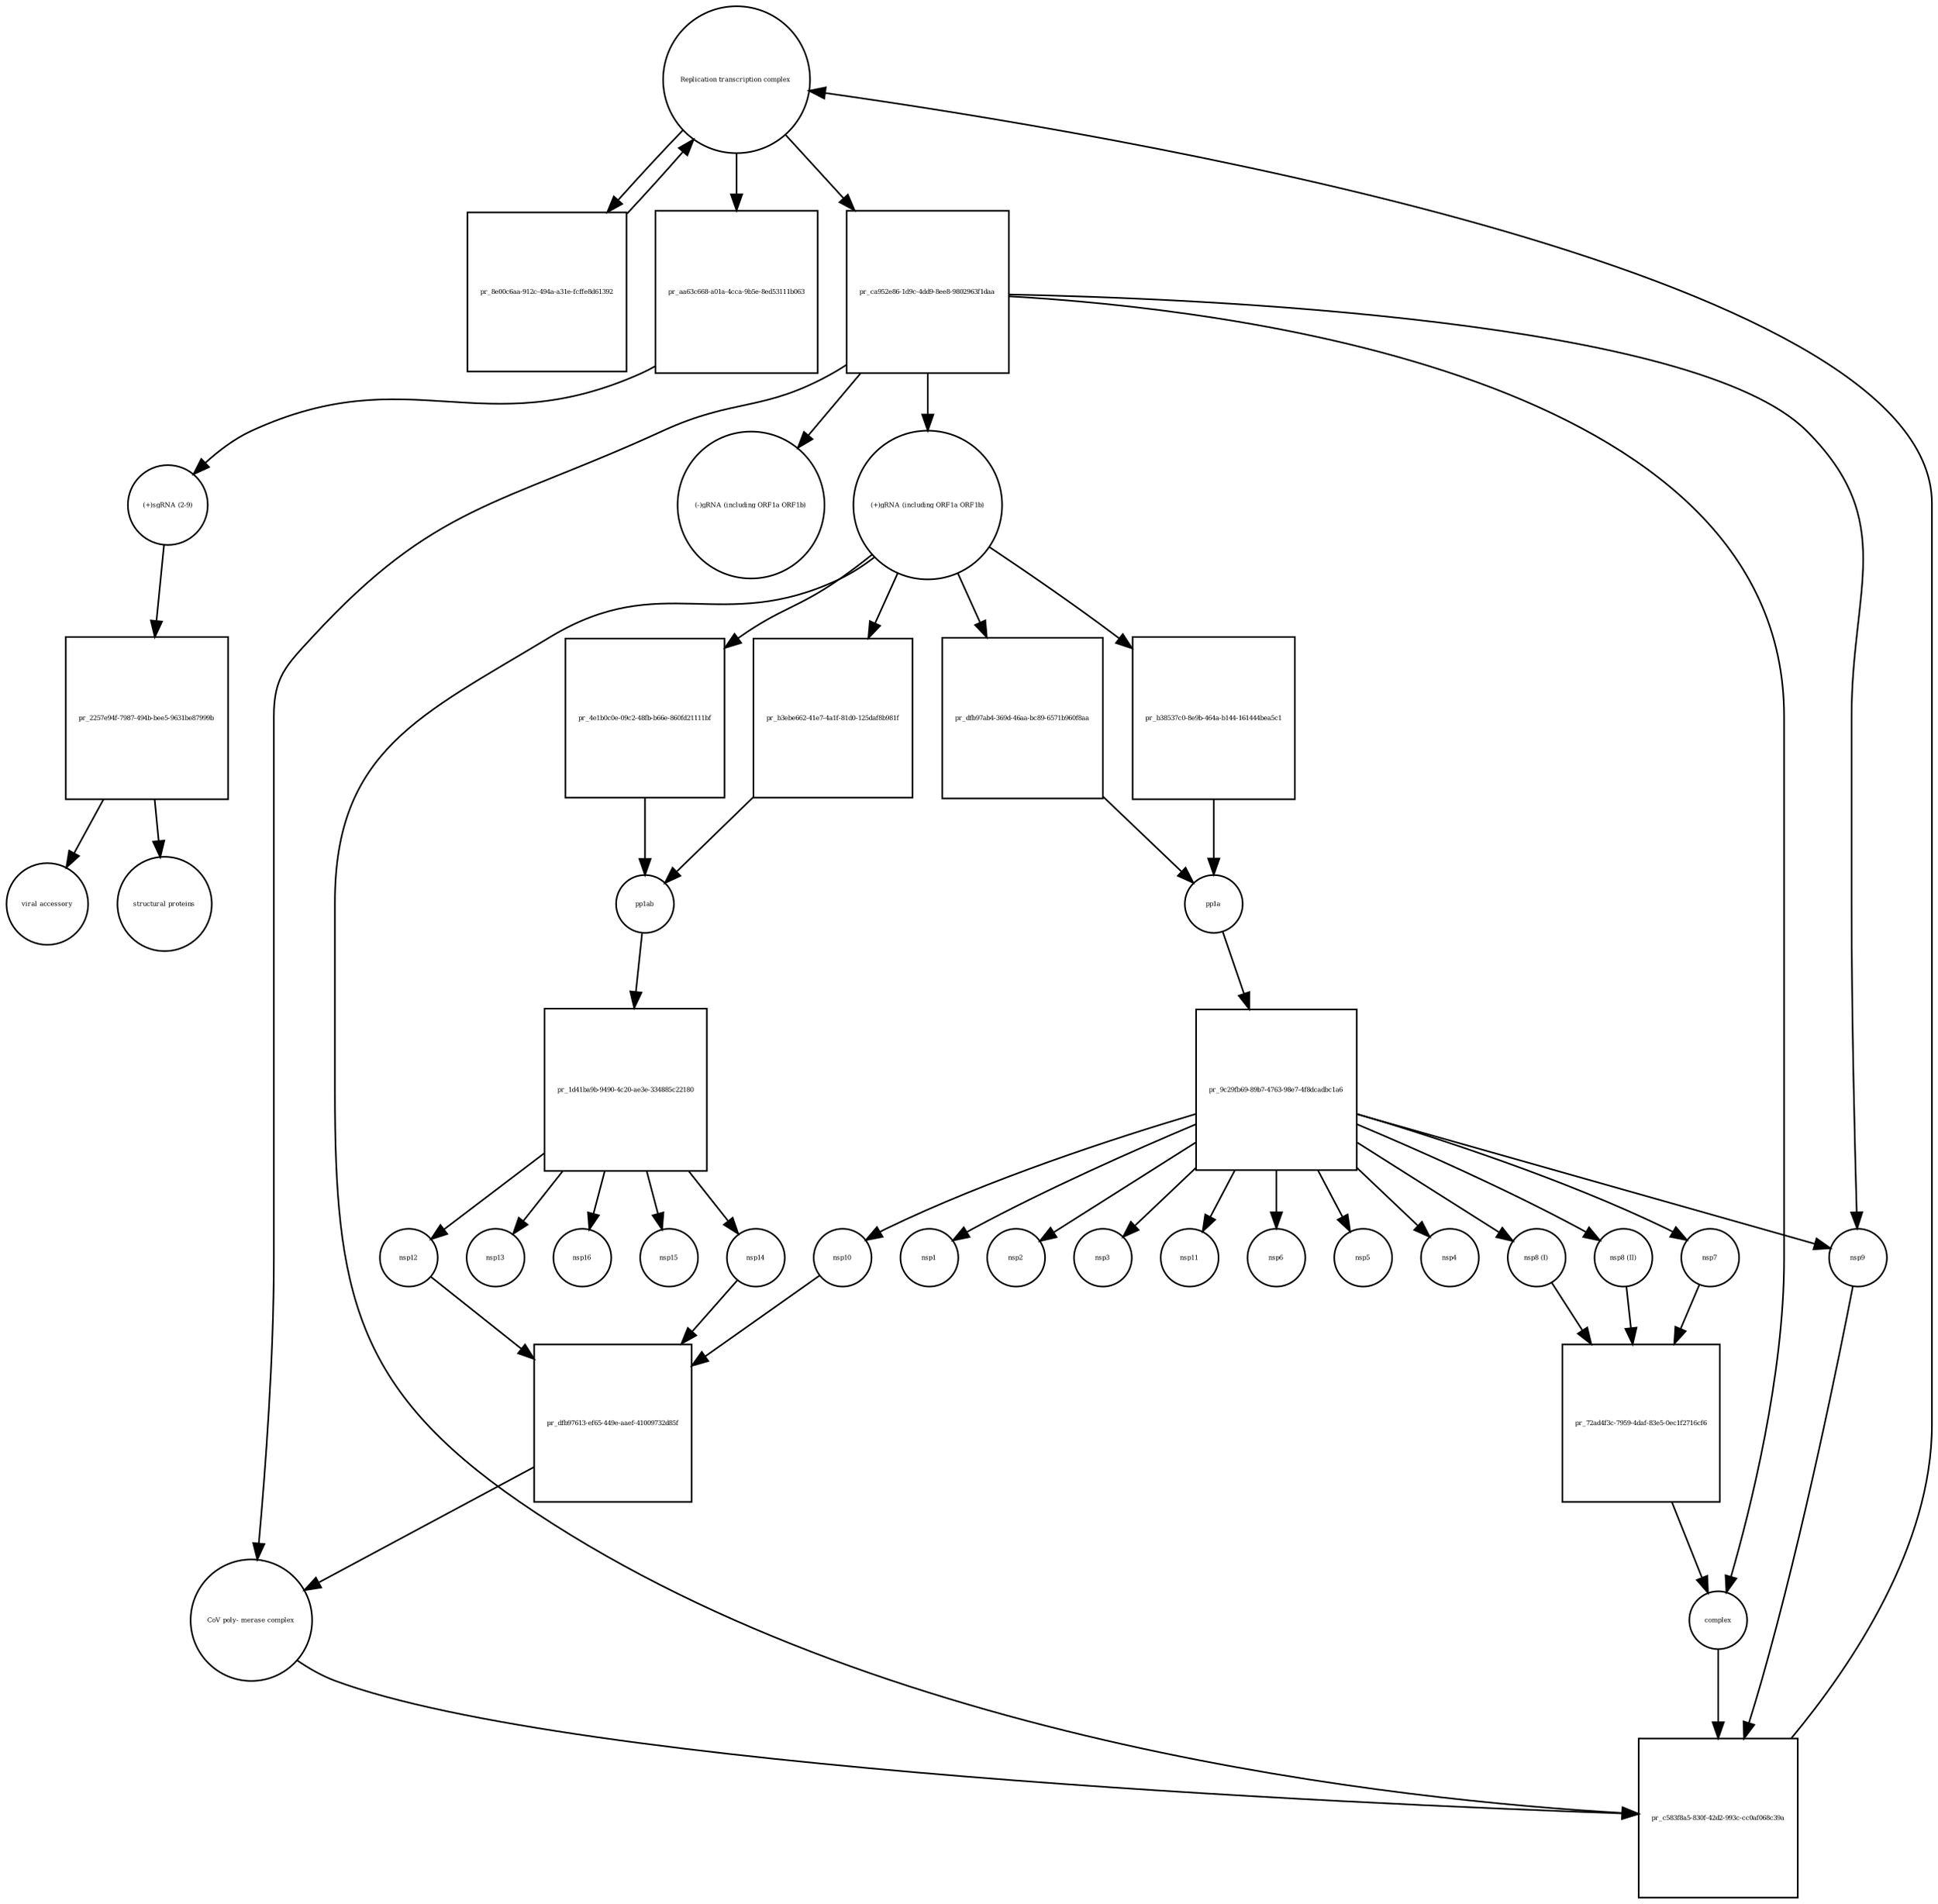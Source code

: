 strict digraph  {
"Replication transcription complex " [annotation="", bipartite=0, cls=complex, fontsize=4, label="Replication transcription complex ", shape=circle];
"pr_8e00c6aa-912c-494a-a31e-fcffe8d61392" [annotation="", bipartite=1, cls=process, fontsize=4, label="pr_8e00c6aa-912c-494a-a31e-fcffe8d61392", shape=square];
"pr_b3ebe662-41e7-4a1f-81d0-125daf8b981f" [annotation="", bipartite=1, cls=process, fontsize=4, label="pr_b3ebe662-41e7-4a1f-81d0-125daf8b981f", shape=square];
pp1ab [annotation="", bipartite=0, cls=macromolecule, fontsize=4, label=pp1ab, shape=circle];
"(+)gRNA (including ORF1a ORF1b)" [annotation="", bipartite=0, cls="nucleic acid feature", fontsize=4, label="(+)gRNA (including ORF1a ORF1b)", shape=circle];
"pr_dfb97ab4-369d-46aa-bc89-6571b960f8aa" [annotation="", bipartite=1, cls=process, fontsize=4, label="pr_dfb97ab4-369d-46aa-bc89-6571b960f8aa", shape=square];
pp1a [annotation="", bipartite=0, cls=macromolecule, fontsize=4, label=pp1a, shape=circle];
"nsp8 (I)" [annotation="", bipartite=0, cls=macromolecule, fontsize=4, label="nsp8 (I)", shape=circle];
"pr_72ad4f3c-7959-4daf-83e5-0ec1f2716cf6" [annotation="", bipartite=1, cls=process, fontsize=4, label="pr_72ad4f3c-7959-4daf-83e5-0ec1f2716cf6", shape=square];
complex [annotation="", bipartite=0, cls=complex, fontsize=4, label=complex, shape=circle];
"nsp8 (II)" [annotation="", bipartite=0, cls=macromolecule, fontsize=4, label="nsp8 (II)", shape=circle];
nsp7 [annotation="", bipartite=0, cls=macromolecule, fontsize=4, label=nsp7, shape=circle];
"CoV poly- merase complex" [annotation="", bipartite=0, cls=complex, fontsize=4, label="CoV poly- merase complex", shape=circle];
"pr_c583f8a5-830f-42d2-993c-cc0af068c39a" [annotation="", bipartite=1, cls=process, fontsize=4, label="pr_c583f8a5-830f-42d2-993c-cc0af068c39a", shape=square];
nsp9 [annotation="", bipartite=0, cls=macromolecule, fontsize=4, label=nsp9, shape=circle];
"pr_aa63c668-a01a-4cca-9b5e-8ed53111b063" [annotation="", bipartite=1, cls=process, fontsize=4, label="pr_aa63c668-a01a-4cca-9b5e-8ed53111b063", shape=square];
"(+)sgRNA (2-9)" [annotation="", bipartite=0, cls="nucleic acid feature", fontsize=4, label="(+)sgRNA (2-9)", shape=circle];
"pr_2257e94f-7987-494b-bee5-9631be87999b" [annotation="", bipartite=1, cls=process, fontsize=4, label="pr_2257e94f-7987-494b-bee5-9631be87999b", shape=square];
"viral accessory" [annotation="", bipartite=0, cls=macromolecule, fontsize=4, label="viral accessory", shape=circle];
"structural proteins" [annotation="", bipartite=0, cls=macromolecule, fontsize=4, label="structural proteins", shape=circle];
"pr_1d41ba9b-9490-4c20-ae3e-334885c22180" [annotation="", bipartite=1, cls="omitted process", fontsize=4, label="pr_1d41ba9b-9490-4c20-ae3e-334885c22180", shape=square];
nsp12 [annotation="", bipartite=0, cls=macromolecule, fontsize=4, label=nsp12, shape=circle];
nsp14 [annotation="", bipartite=0, cls=macromolecule, fontsize=4, label=nsp14, shape=circle];
nsp13 [annotation="", bipartite=0, cls=macromolecule, fontsize=4, label=nsp13, shape=circle];
nsp16 [annotation="", bipartite=0, cls=macromolecule, fontsize=4, label=nsp16, shape=circle];
nsp15 [annotation="", bipartite=0, cls=macromolecule, fontsize=4, label=nsp15, shape=circle];
"pr_ca952e86-1d9c-4dd9-8ee8-9802963f1daa" [annotation="", bipartite=1, cls=process, fontsize=4, label="pr_ca952e86-1d9c-4dd9-8ee8-9802963f1daa", shape=square];
"(-)gRNA (including ORF1a ORF1b)" [annotation="", bipartite=0, cls="nucleic acid feature", fontsize=4, label="(-)gRNA (including ORF1a ORF1b)", shape=circle];
"pr_9c29fb69-89b7-4763-98e7-4f8dcadbc1a6" [annotation="", bipartite=1, cls="omitted process", fontsize=4, label="pr_9c29fb69-89b7-4763-98e7-4f8dcadbc1a6", shape=square];
nsp1 [annotation="", bipartite=0, cls=macromolecule, fontsize=4, label=nsp1, shape=circle];
nsp2 [annotation="", bipartite=0, cls=macromolecule, fontsize=4, label=nsp2, shape=circle];
nsp3 [annotation="", bipartite=0, cls=macromolecule, fontsize=4, label=nsp3, shape=circle];
nsp11 [annotation="", bipartite=0, cls=macromolecule, fontsize=4, label=nsp11, shape=circle];
nsp6 [annotation="", bipartite=0, cls=macromolecule, fontsize=4, label=nsp6, shape=circle];
nsp5 [annotation="", bipartite=0, cls=macromolecule, fontsize=4, label=nsp5, shape=circle];
nsp4 [annotation="", bipartite=0, cls=macromolecule, fontsize=4, label=nsp4, shape=circle];
nsp10 [annotation="", bipartite=0, cls=macromolecule, fontsize=4, label=nsp10, shape=circle];
"pr_b38537c0-8e9b-464a-b144-161444bea5c1" [annotation="", bipartite=1, cls=process, fontsize=4, label="pr_b38537c0-8e9b-464a-b144-161444bea5c1", shape=square];
"pr_4e1b0c0e-09c2-48fb-b66e-860fd21111bf" [annotation="", bipartite=1, cls=process, fontsize=4, label="pr_4e1b0c0e-09c2-48fb-b66e-860fd21111bf", shape=square];
"pr_dfb97613-ef65-449e-aaef-41009732d85f" [annotation="", bipartite=1, cls=process, fontsize=4, label="pr_dfb97613-ef65-449e-aaef-41009732d85f", shape=square];
"Replication transcription complex " -> "pr_8e00c6aa-912c-494a-a31e-fcffe8d61392"  [annotation="", interaction_type=consumption];
"Replication transcription complex " -> "pr_aa63c668-a01a-4cca-9b5e-8ed53111b063"  [annotation="", interaction_type="necessary stimulation"];
"Replication transcription complex " -> "pr_ca952e86-1d9c-4dd9-8ee8-9802963f1daa"  [annotation="", interaction_type=consumption];
"pr_8e00c6aa-912c-494a-a31e-fcffe8d61392" -> "Replication transcription complex "  [annotation="", interaction_type=production];
"pr_b3ebe662-41e7-4a1f-81d0-125daf8b981f" -> pp1ab  [annotation="", interaction_type=production];
pp1ab -> "pr_1d41ba9b-9490-4c20-ae3e-334885c22180"  [annotation="", interaction_type=consumption];
"(+)gRNA (including ORF1a ORF1b)" -> "pr_b3ebe662-41e7-4a1f-81d0-125daf8b981f"  [annotation="", interaction_type="necessary stimulation"];
"(+)gRNA (including ORF1a ORF1b)" -> "pr_dfb97ab4-369d-46aa-bc89-6571b960f8aa"  [annotation="", interaction_type="necessary stimulation"];
"(+)gRNA (including ORF1a ORF1b)" -> "pr_c583f8a5-830f-42d2-993c-cc0af068c39a"  [annotation="", interaction_type=consumption];
"(+)gRNA (including ORF1a ORF1b)" -> "pr_b38537c0-8e9b-464a-b144-161444bea5c1"  [annotation="", interaction_type="necessary stimulation"];
"(+)gRNA (including ORF1a ORF1b)" -> "pr_4e1b0c0e-09c2-48fb-b66e-860fd21111bf"  [annotation="", interaction_type="necessary stimulation"];
"pr_dfb97ab4-369d-46aa-bc89-6571b960f8aa" -> pp1a  [annotation="", interaction_type=production];
pp1a -> "pr_9c29fb69-89b7-4763-98e7-4f8dcadbc1a6"  [annotation="", interaction_type=consumption];
"nsp8 (I)" -> "pr_72ad4f3c-7959-4daf-83e5-0ec1f2716cf6"  [annotation="", interaction_type=consumption];
"pr_72ad4f3c-7959-4daf-83e5-0ec1f2716cf6" -> complex  [annotation="", interaction_type=production];
complex -> "pr_c583f8a5-830f-42d2-993c-cc0af068c39a"  [annotation="", interaction_type=consumption];
"nsp8 (II)" -> "pr_72ad4f3c-7959-4daf-83e5-0ec1f2716cf6"  [annotation="", interaction_type=consumption];
nsp7 -> "pr_72ad4f3c-7959-4daf-83e5-0ec1f2716cf6"  [annotation="", interaction_type=consumption];
"CoV poly- merase complex" -> "pr_c583f8a5-830f-42d2-993c-cc0af068c39a"  [annotation="", interaction_type=consumption];
"pr_c583f8a5-830f-42d2-993c-cc0af068c39a" -> "Replication transcription complex "  [annotation="", interaction_type=production];
nsp9 -> "pr_c583f8a5-830f-42d2-993c-cc0af068c39a"  [annotation="", interaction_type=consumption];
"pr_aa63c668-a01a-4cca-9b5e-8ed53111b063" -> "(+)sgRNA (2-9)"  [annotation="", interaction_type=production];
"(+)sgRNA (2-9)" -> "pr_2257e94f-7987-494b-bee5-9631be87999b"  [annotation="", interaction_type="necessary stimulation"];
"pr_2257e94f-7987-494b-bee5-9631be87999b" -> "viral accessory"  [annotation="", interaction_type=production];
"pr_2257e94f-7987-494b-bee5-9631be87999b" -> "structural proteins"  [annotation="", interaction_type=production];
"pr_1d41ba9b-9490-4c20-ae3e-334885c22180" -> nsp12  [annotation="", interaction_type=production];
"pr_1d41ba9b-9490-4c20-ae3e-334885c22180" -> nsp14  [annotation="", interaction_type=production];
"pr_1d41ba9b-9490-4c20-ae3e-334885c22180" -> nsp13  [annotation="", interaction_type=production];
"pr_1d41ba9b-9490-4c20-ae3e-334885c22180" -> nsp16  [annotation="", interaction_type=production];
"pr_1d41ba9b-9490-4c20-ae3e-334885c22180" -> nsp15  [annotation="", interaction_type=production];
nsp12 -> "pr_dfb97613-ef65-449e-aaef-41009732d85f"  [annotation="", interaction_type=consumption];
nsp14 -> "pr_dfb97613-ef65-449e-aaef-41009732d85f"  [annotation="", interaction_type=consumption];
"pr_ca952e86-1d9c-4dd9-8ee8-9802963f1daa" -> "CoV poly- merase complex"  [annotation="", interaction_type=production];
"pr_ca952e86-1d9c-4dd9-8ee8-9802963f1daa" -> complex  [annotation="", interaction_type=production];
"pr_ca952e86-1d9c-4dd9-8ee8-9802963f1daa" -> nsp9  [annotation="", interaction_type=production];
"pr_ca952e86-1d9c-4dd9-8ee8-9802963f1daa" -> "(+)gRNA (including ORF1a ORF1b)"  [annotation="", interaction_type=production];
"pr_ca952e86-1d9c-4dd9-8ee8-9802963f1daa" -> "(-)gRNA (including ORF1a ORF1b)"  [annotation="", interaction_type=production];
"pr_9c29fb69-89b7-4763-98e7-4f8dcadbc1a6" -> "nsp8 (I)"  [annotation="", interaction_type=production];
"pr_9c29fb69-89b7-4763-98e7-4f8dcadbc1a6" -> "nsp8 (II)"  [annotation="", interaction_type=production];
"pr_9c29fb69-89b7-4763-98e7-4f8dcadbc1a6" -> nsp7  [annotation="", interaction_type=production];
"pr_9c29fb69-89b7-4763-98e7-4f8dcadbc1a6" -> nsp9  [annotation="", interaction_type=production];
"pr_9c29fb69-89b7-4763-98e7-4f8dcadbc1a6" -> nsp1  [annotation="", interaction_type=production];
"pr_9c29fb69-89b7-4763-98e7-4f8dcadbc1a6" -> nsp2  [annotation="", interaction_type=production];
"pr_9c29fb69-89b7-4763-98e7-4f8dcadbc1a6" -> nsp3  [annotation="", interaction_type=production];
"pr_9c29fb69-89b7-4763-98e7-4f8dcadbc1a6" -> nsp11  [annotation="", interaction_type=production];
"pr_9c29fb69-89b7-4763-98e7-4f8dcadbc1a6" -> nsp6  [annotation="", interaction_type=production];
"pr_9c29fb69-89b7-4763-98e7-4f8dcadbc1a6" -> nsp5  [annotation="", interaction_type=production];
"pr_9c29fb69-89b7-4763-98e7-4f8dcadbc1a6" -> nsp4  [annotation="", interaction_type=production];
"pr_9c29fb69-89b7-4763-98e7-4f8dcadbc1a6" -> nsp10  [annotation="", interaction_type=production];
nsp10 -> "pr_dfb97613-ef65-449e-aaef-41009732d85f"  [annotation="", interaction_type=consumption];
"pr_b38537c0-8e9b-464a-b144-161444bea5c1" -> pp1a  [annotation="", interaction_type=production];
"pr_4e1b0c0e-09c2-48fb-b66e-860fd21111bf" -> pp1ab  [annotation="", interaction_type=production];
"pr_dfb97613-ef65-449e-aaef-41009732d85f" -> "CoV poly- merase complex"  [annotation="", interaction_type=production];
}
